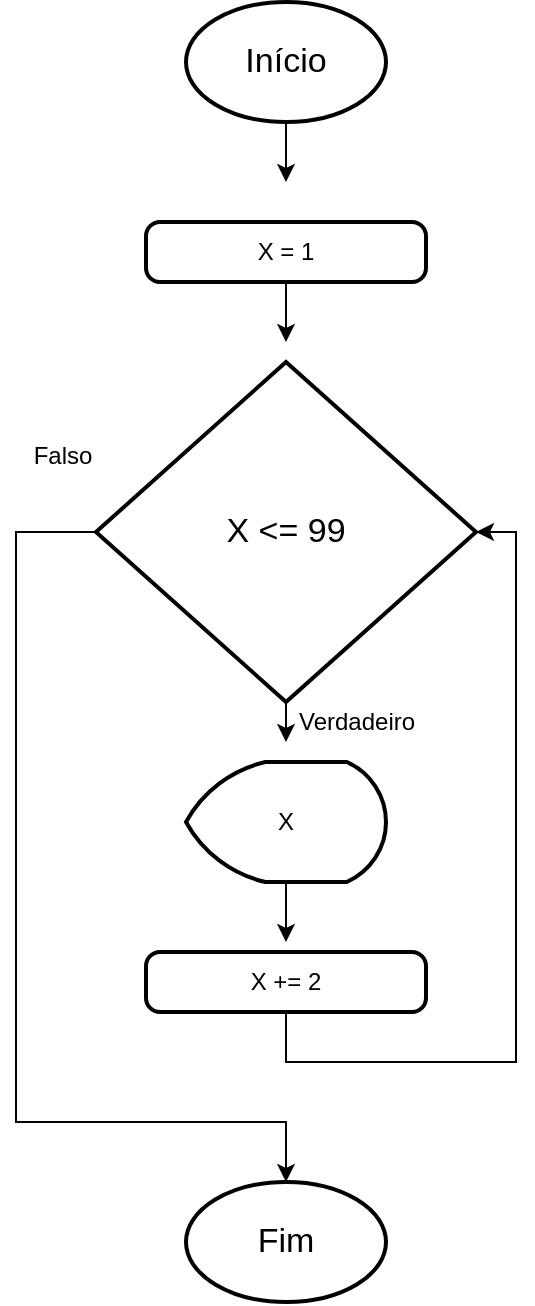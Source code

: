 <mxfile version="12.9.9" type="device"><diagram id="j4t8fjZ7UpOfEhXzjn9k" name="Página-1"><mxGraphModel dx="1527" dy="813" grid="1" gridSize="10" guides="1" tooltips="1" connect="1" arrows="1" fold="1" page="1" pageScale="1" pageWidth="827" pageHeight="1169" math="0" shadow="0"><root><mxCell id="0"/><mxCell id="1" parent="0"/><mxCell id="bktA2tT6uzi5lWmiUPX9-1" style="edgeStyle=orthogonalEdgeStyle;rounded=0;orthogonalLoop=1;jettySize=auto;html=1;fontSize=17;" edge="1" source="bktA2tT6uzi5lWmiUPX9-2" parent="1"><mxGeometry relative="1" as="geometry"><mxPoint x="15" y="200" as="targetPoint"/></mxGeometry></mxCell><mxCell id="bktA2tT6uzi5lWmiUPX9-2" value="Início" style="strokeWidth=2;html=1;shape=mxgraph.flowchart.start_1;whiteSpace=wrap;fontSize=17;" vertex="1" parent="1"><mxGeometry x="-35" y="110" width="100" height="60" as="geometry"/></mxCell><mxCell id="bktA2tT6uzi5lWmiUPX9-17" style="edgeStyle=orthogonalEdgeStyle;rounded=0;orthogonalLoop=1;jettySize=auto;html=1;" edge="1" parent="1" source="bktA2tT6uzi5lWmiUPX9-5"><mxGeometry relative="1" as="geometry"><mxPoint x="15" y="480" as="targetPoint"/></mxGeometry></mxCell><mxCell id="bktA2tT6uzi5lWmiUPX9-19" style="edgeStyle=orthogonalEdgeStyle;rounded=0;orthogonalLoop=1;jettySize=auto;html=1;entryX=0.5;entryY=0;entryDx=0;entryDy=0;entryPerimeter=0;" edge="1" parent="1" source="bktA2tT6uzi5lWmiUPX9-5" target="bktA2tT6uzi5lWmiUPX9-13"><mxGeometry relative="1" as="geometry"><Array as="points"><mxPoint x="-120" y="375"/><mxPoint x="-120" y="670"/><mxPoint x="15" y="670"/></Array></mxGeometry></mxCell><mxCell id="bktA2tT6uzi5lWmiUPX9-5" value="X &amp;lt;= 99" style="strokeWidth=2;html=1;shape=mxgraph.flowchart.decision;whiteSpace=wrap;fontSize=17;" vertex="1" parent="1"><mxGeometry x="-80" y="290.0" width="190" height="170" as="geometry"/></mxCell><mxCell id="bktA2tT6uzi5lWmiUPX9-15" style="edgeStyle=orthogonalEdgeStyle;rounded=0;orthogonalLoop=1;jettySize=auto;html=1;" edge="1" parent="1" source="bktA2tT6uzi5lWmiUPX9-10"><mxGeometry relative="1" as="geometry"><mxPoint x="15" y="280" as="targetPoint"/></mxGeometry></mxCell><mxCell id="bktA2tT6uzi5lWmiUPX9-10" value="X = 1" style="rounded=1;whiteSpace=wrap;html=1;absoluteArcSize=1;arcSize=14;strokeWidth=2;" vertex="1" parent="1"><mxGeometry x="-55" y="220" width="140" height="30" as="geometry"/></mxCell><mxCell id="bktA2tT6uzi5lWmiUPX9-16" style="edgeStyle=orthogonalEdgeStyle;rounded=0;orthogonalLoop=1;jettySize=auto;html=1;" edge="1" parent="1" source="bktA2tT6uzi5lWmiUPX9-11"><mxGeometry relative="1" as="geometry"><mxPoint x="15" y="580" as="targetPoint"/></mxGeometry></mxCell><mxCell id="bktA2tT6uzi5lWmiUPX9-11" value="X" style="strokeWidth=2;html=1;shape=mxgraph.flowchart.display;whiteSpace=wrap;" vertex="1" parent="1"><mxGeometry x="-35" y="490" width="100" height="60" as="geometry"/></mxCell><mxCell id="bktA2tT6uzi5lWmiUPX9-18" style="edgeStyle=orthogonalEdgeStyle;rounded=0;orthogonalLoop=1;jettySize=auto;html=1;entryX=1;entryY=0.5;entryDx=0;entryDy=0;entryPerimeter=0;" edge="1" parent="1" source="bktA2tT6uzi5lWmiUPX9-12" target="bktA2tT6uzi5lWmiUPX9-5"><mxGeometry relative="1" as="geometry"><Array as="points"><mxPoint x="15" y="640"/><mxPoint x="130" y="640"/><mxPoint x="130" y="375"/></Array></mxGeometry></mxCell><mxCell id="bktA2tT6uzi5lWmiUPX9-12" value="X += 2" style="rounded=1;whiteSpace=wrap;html=1;absoluteArcSize=1;arcSize=14;strokeWidth=2;" vertex="1" parent="1"><mxGeometry x="-55" y="585" width="140" height="30" as="geometry"/></mxCell><mxCell id="bktA2tT6uzi5lWmiUPX9-13" value="Fim" style="strokeWidth=2;html=1;shape=mxgraph.flowchart.start_1;whiteSpace=wrap;fontSize=17;" vertex="1" parent="1"><mxGeometry x="-35" y="700" width="100" height="60" as="geometry"/></mxCell><mxCell id="bktA2tT6uzi5lWmiUPX9-20" value="Verdadeiro" style="text;html=1;align=center;verticalAlign=middle;resizable=0;points=[];autosize=1;" vertex="1" parent="1"><mxGeometry x="15" y="460" width="70" height="20" as="geometry"/></mxCell><mxCell id="bktA2tT6uzi5lWmiUPX9-21" value="Falso" style="text;html=1;align=center;verticalAlign=middle;resizable=0;points=[];autosize=1;" vertex="1" parent="1"><mxGeometry x="-117" y="327" width="40" height="20" as="geometry"/></mxCell></root></mxGraphModel></diagram></mxfile>
